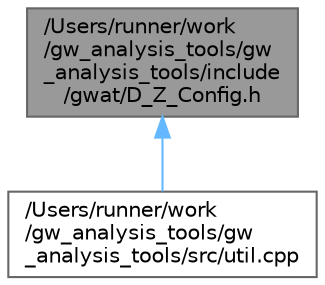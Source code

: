 digraph "/Users/runner/work/gw_analysis_tools/gw_analysis_tools/include/gwat/D_Z_Config.h"
{
 // LATEX_PDF_SIZE
  bgcolor="transparent";
  edge [fontname=Helvetica,fontsize=10,labelfontname=Helvetica,labelfontsize=10];
  node [fontname=Helvetica,fontsize=10,shape=box,height=0.2,width=0.4];
  Node1 [id="Node000001",label="/Users/runner/work\l/gw_analysis_tools/gw\l_analysis_tools/include\l/gwat/D_Z_Config.h",height=0.2,width=0.4,color="gray40", fillcolor="grey60", style="filled", fontcolor="black",tooltip=" "];
  Node1 -> Node2 [id="edge1_Node000001_Node000002",dir="back",color="steelblue1",style="solid",tooltip=" "];
  Node2 [id="Node000002",label="/Users/runner/work\l/gw_analysis_tools/gw\l_analysis_tools/src/util.cpp",height=0.2,width=0.4,color="grey40", fillcolor="white", style="filled",URL="$util_8cpp.html",tooltip=" "];
}
